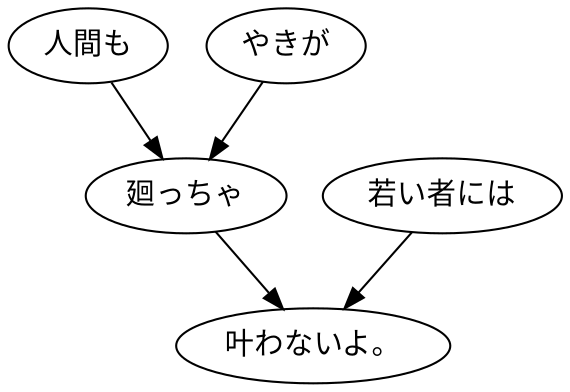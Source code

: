 digraph graph4368 {
	node0 [label="人間も"];
	node1 [label="やきが"];
	node2 [label="廻っちゃ"];
	node3 [label="若い者には"];
	node4 [label="叶わないよ。"];
	node0 -> node2;
	node1 -> node2;
	node2 -> node4;
	node3 -> node4;
}
